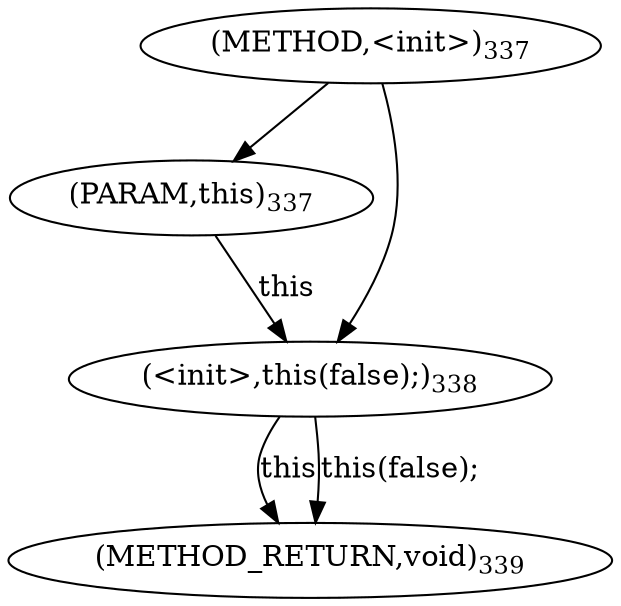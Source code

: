digraph "&lt;init&gt;" {  
"321" [label = <(METHOD,&lt;init&gt;)<SUB>337</SUB>> ]
"325" [label = <(METHOD_RETURN,void)<SUB>339</SUB>> ]
"115" [label = <(PARAM,this)<SUB>337</SUB>> ]
"152" [label = <(&lt;init&gt;,this(false);)<SUB>338</SUB>> ]
"152" [label = <(&lt;init&gt;,this(false);)<SUB>338</SUB>> ]
"152" [label = <(&lt;init&gt;,this(false);)<SUB>338</SUB>> ]
  "152" -> "325"  [ label = "this"] 
  "152" -> "325"  [ label = "this(false);"] 
  "321" -> "115" 
  "115" -> "152"  [ label = "this"] 
  "321" -> "152" 
}
